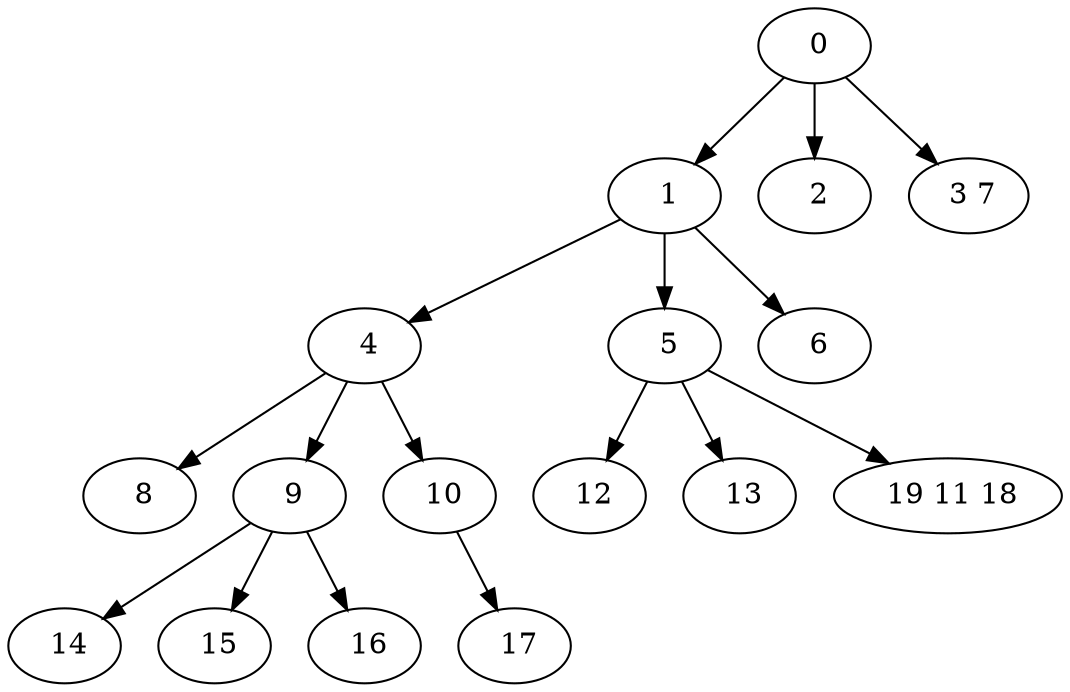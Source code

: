digraph mytree {
" 0" -> " 1";
" 0" -> " 2";
" 0" -> " 3 7";
" 1" -> " 4";
" 1" -> " 5";
" 1" -> " 6";
" 2";
" 3 7";
" 4" -> " 8";
" 4" -> " 9";
" 4" -> " 10";
" 5" -> " 12";
" 5" -> " 13";
" 5" -> " 19 11 18";
" 6";
" 8";
" 9" -> " 14";
" 9" -> " 15";
" 9" -> " 16";
" 10" -> " 17";
" 12";
" 13";
" 19 11 18";
" 14";
" 15";
" 16";
" 17";
}
